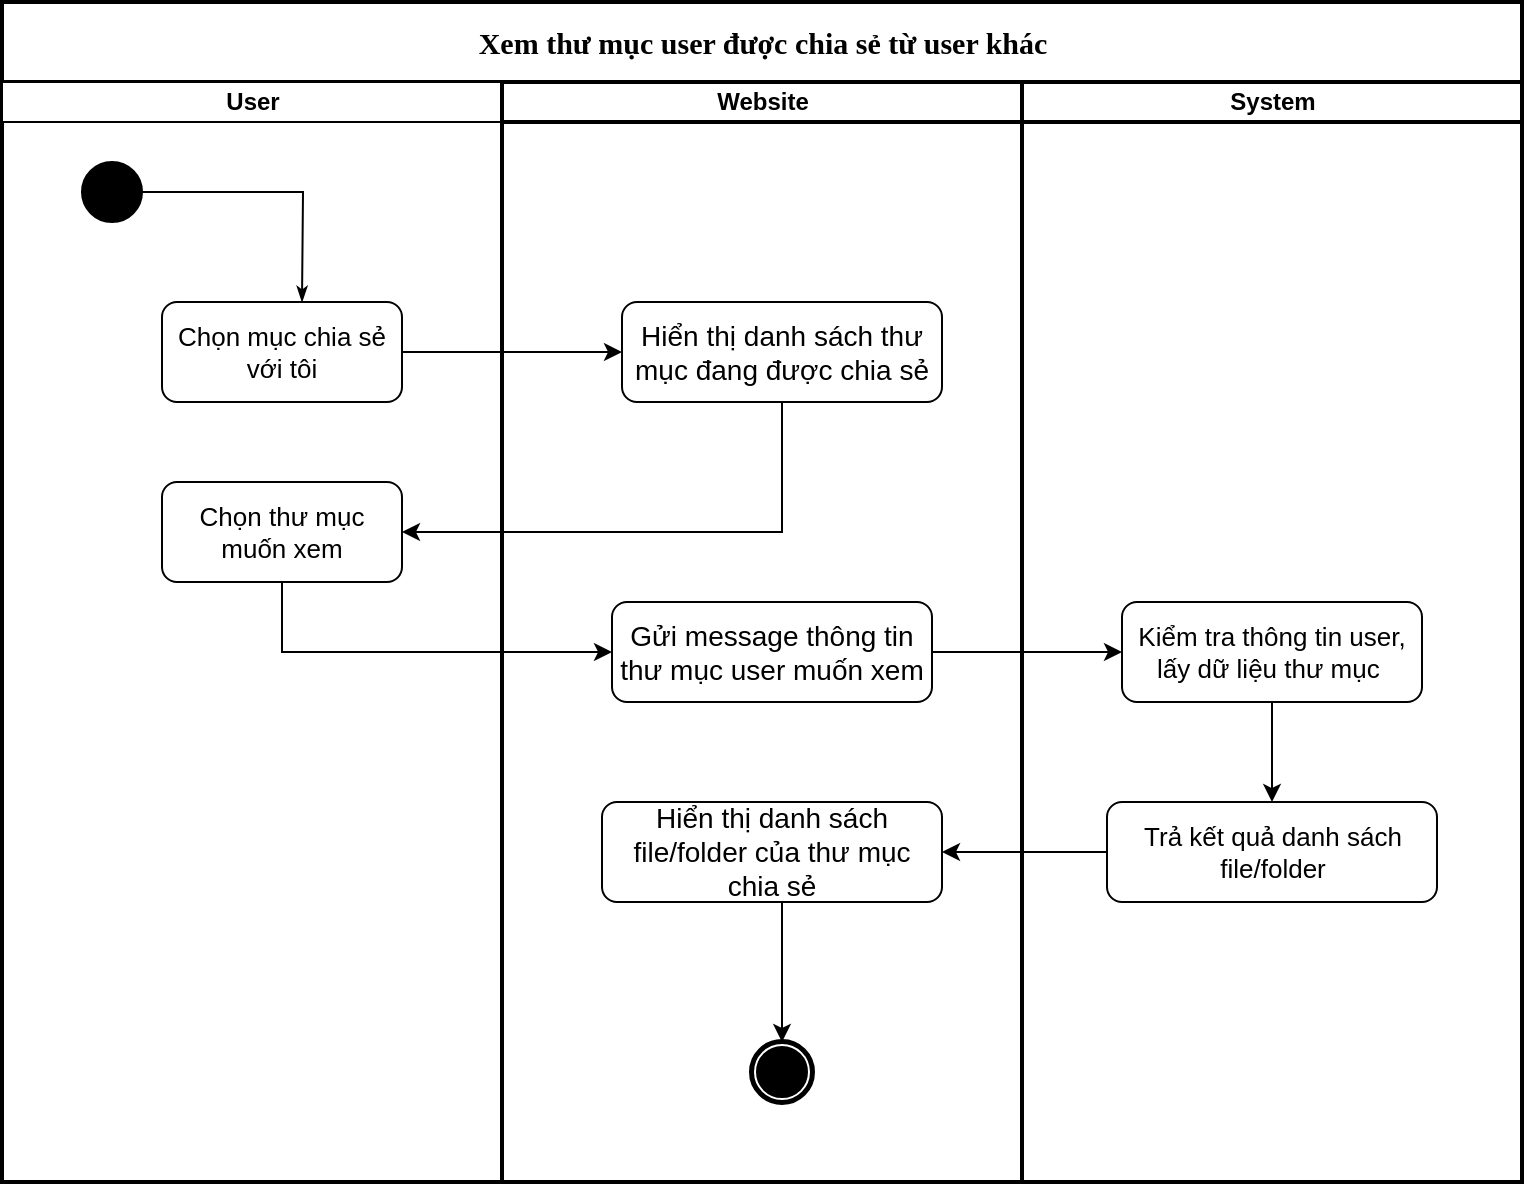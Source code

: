<mxfile version="20.7.4" type="device"><diagram name="Page-1" id="0783ab3e-0a74-02c8-0abd-f7b4e66b4bec"><mxGraphModel dx="910" dy="452" grid="1" gridSize="10" guides="1" tooltips="1" connect="1" arrows="1" fold="1" page="1" pageScale="1" pageWidth="850" pageHeight="1100" background="none" math="0" shadow="0"><root><mxCell id="0"/><mxCell id="1" parent="0"/><mxCell id="1c1d494c118603dd-1" value="&lt;font style=&quot;font-size: 15px;&quot;&gt;Xem thư mục user được chia sẻ từ user khác&lt;/font&gt;" style="swimlane;html=1;childLayout=stackLayout;startSize=40;rounded=0;shadow=0;comic=0;labelBackgroundColor=none;strokeWidth=2;fontFamily=Verdana;fontSize=12;align=center;" parent="1" vertex="1"><mxGeometry x="70" y="20" width="760" height="590" as="geometry"/></mxCell><mxCell id="1c1d494c118603dd-2" value="User" style="swimlane;html=1;startSize=20;" parent="1c1d494c118603dd-1" vertex="1"><mxGeometry y="40" width="250" height="550" as="geometry"/></mxCell><mxCell id="60571a20871a0731-4" value="" style="ellipse;whiteSpace=wrap;html=1;rounded=0;shadow=0;comic=0;labelBackgroundColor=none;strokeWidth=1;fillColor=#000000;fontFamily=Verdana;fontSize=12;align=center;" parent="1c1d494c118603dd-2" vertex="1"><mxGeometry x="40" y="40" width="30" height="30" as="geometry"/></mxCell><mxCell id="DjUkVJhvEn2aunxMX6Em-1" value="&lt;font style=&quot;font-size: 13px;&quot;&gt;Chọn mục chia sẻ với tôi&lt;/font&gt;" style="rounded=1;whiteSpace=wrap;html=1;" parent="1c1d494c118603dd-2" vertex="1"><mxGeometry x="80" y="110" width="120" height="50" as="geometry"/></mxCell><mxCell id="dftUVCnZaB7TYTYtWMPL-5" value="&lt;font style=&quot;font-size: 13px;&quot;&gt;Chọn thư mục muốn xem&lt;/font&gt;" style="rounded=1;whiteSpace=wrap;html=1;" parent="1c1d494c118603dd-2" vertex="1"><mxGeometry x="80" y="200" width="120" height="50" as="geometry"/></mxCell><mxCell id="DjUkVJhvEn2aunxMX6Em-3" value="" style="edgeStyle=orthogonalEdgeStyle;rounded=0;orthogonalLoop=1;jettySize=auto;html=1;fontSize=12;entryX=0;entryY=0.5;entryDx=0;entryDy=0;" parent="1c1d494c118603dd-1" source="DjUkVJhvEn2aunxMX6Em-1" target="dftUVCnZaB7TYTYtWMPL-3" edge="1"><mxGeometry relative="1" as="geometry"><mxPoint x="310" y="155" as="targetPoint"/></mxGeometry></mxCell><mxCell id="DjUkVJhvEn2aunxMX6Em-13" value="" style="edgeStyle=orthogonalEdgeStyle;rounded=0;orthogonalLoop=1;jettySize=auto;html=1;fontSize=12;entryX=1;entryY=0.5;entryDx=0;entryDy=0;exitX=0;exitY=0.5;exitDx=0;exitDy=0;" parent="1c1d494c118603dd-1" source="DjUkVJhvEn2aunxMX6Em-12" target="DjUkVJhvEn2aunxMX6Em-2" edge="1"><mxGeometry relative="1" as="geometry"><mxPoint x="480" y="325" as="sourcePoint"/></mxGeometry></mxCell><mxCell id="dftUVCnZaB7TYTYtWMPL-4" value="" style="edgeStyle=orthogonalEdgeStyle;rounded=0;orthogonalLoop=1;jettySize=auto;html=1;fontSize=12;exitX=0.5;exitY=1;exitDx=0;exitDy=0;entryX=1;entryY=0.5;entryDx=0;entryDy=0;" parent="1c1d494c118603dd-1" source="dftUVCnZaB7TYTYtWMPL-3" target="dftUVCnZaB7TYTYtWMPL-5" edge="1"><mxGeometry relative="1" as="geometry"><mxPoint x="562.5" y="285" as="sourcePoint"/><mxPoint x="210" y="240" as="targetPoint"/></mxGeometry></mxCell><mxCell id="dftUVCnZaB7TYTYtWMPL-12" value="" style="edgeStyle=orthogonalEdgeStyle;rounded=0;orthogonalLoop=1;jettySize=auto;html=1;fontSize=12;exitX=0.5;exitY=1;exitDx=0;exitDy=0;entryX=0;entryY=0.5;entryDx=0;entryDy=0;" parent="1c1d494c118603dd-1" source="dftUVCnZaB7TYTYtWMPL-5" target="dftUVCnZaB7TYTYtWMPL-11" edge="1"><mxGeometry relative="1" as="geometry"><mxPoint x="400" y="190" as="sourcePoint"/><mxPoint x="210" y="255" as="targetPoint"/></mxGeometry></mxCell><mxCell id="1c1d494c118603dd-3" value="Website" style="swimlane;html=1;startSize=20;strokeWidth=2;" parent="1c1d494c118603dd-1" vertex="1"><mxGeometry x="250" y="40" width="260" height="550" as="geometry"/></mxCell><mxCell id="DjUkVJhvEn2aunxMX6Em-2" value="Hiển thị danh sách file/folder của thư mục chia sẻ" style="rounded=1;whiteSpace=wrap;html=1;fontSize=14;" parent="1c1d494c118603dd-3" vertex="1"><mxGeometry x="50" y="360" width="170" height="50" as="geometry"/></mxCell><mxCell id="60571a20871a0731-5" value="" style="shape=mxgraph.bpmn.shape;html=1;verticalLabelPosition=bottom;labelBackgroundColor=#ffffff;verticalAlign=top;perimeter=ellipsePerimeter;outline=end;symbol=terminate;rounded=0;shadow=0;comic=0;strokeWidth=1;fontFamily=Verdana;fontSize=12;align=center;" parent="1c1d494c118603dd-3" vertex="1"><mxGeometry x="125" y="480" width="30" height="30" as="geometry"/></mxCell><mxCell id="DjUkVJhvEn2aunxMX6Em-37" value="" style="edgeStyle=orthogonalEdgeStyle;rounded=0;orthogonalLoop=1;jettySize=auto;html=1;fontSize=12;exitX=0.5;exitY=1;exitDx=0;exitDy=0;entryX=0.5;entryY=0;entryDx=0;entryDy=0;" parent="1c1d494c118603dd-3" source="DjUkVJhvEn2aunxMX6Em-2" target="60571a20871a0731-5" edge="1"><mxGeometry relative="1" as="geometry"><mxPoint x="120" y="370" as="sourcePoint"/><mxPoint x="130" y="700" as="targetPoint"/><Array as="points"><mxPoint x="140" y="470"/><mxPoint x="140" y="470"/></Array></mxGeometry></mxCell><mxCell id="dftUVCnZaB7TYTYtWMPL-3" value="Hiển thị danh sách thư mục đang được chia sẻ" style="rounded=1;whiteSpace=wrap;html=1;fontSize=14;" parent="1c1d494c118603dd-3" vertex="1"><mxGeometry x="60" y="110" width="160" height="50" as="geometry"/></mxCell><mxCell id="dftUVCnZaB7TYTYtWMPL-11" value="Gửi message thông tin thư mục user muốn xem" style="rounded=1;whiteSpace=wrap;html=1;fontSize=14;" parent="1c1d494c118603dd-3" vertex="1"><mxGeometry x="55" y="260" width="160" height="50" as="geometry"/></mxCell><mxCell id="1c1d494c118603dd-4" value="System" style="swimlane;html=1;startSize=20;strokeWidth=2;" parent="1c1d494c118603dd-1" vertex="1"><mxGeometry x="510" y="40" width="250" height="550" as="geometry"/></mxCell><mxCell id="1c1d494c118603dd-27" style="edgeStyle=orthogonalEdgeStyle;rounded=0;html=1;labelBackgroundColor=none;startArrow=none;startFill=0;startSize=5;endArrow=classicThin;endFill=1;endSize=5;jettySize=auto;orthogonalLoop=1;strokeWidth=1;fontFamily=Verdana;fontSize=12" parent="1c1d494c118603dd-4" source="60571a20871a0731-4" edge="1"><mxGeometry relative="1" as="geometry"><mxPoint x="-360" y="110" as="targetPoint"/></mxGeometry></mxCell><mxCell id="DjUkVJhvEn2aunxMX6Em-12" value="&lt;span style=&quot;font-size: 13px;&quot;&gt;Trả kết quả danh sách file/folder&lt;/span&gt;" style="rounded=1;whiteSpace=wrap;html=1;" parent="1c1d494c118603dd-4" vertex="1"><mxGeometry x="42.5" y="360" width="165" height="50" as="geometry"/></mxCell><mxCell id="DjUkVJhvEn2aunxMX6Em-20" value="" style="edgeStyle=orthogonalEdgeStyle;rounded=0;orthogonalLoop=1;jettySize=auto;html=1;fontSize=12;entryX=0.5;entryY=0;entryDx=0;entryDy=0;exitX=0.5;exitY=1;exitDx=0;exitDy=0;" parent="1c1d494c118603dd-4" source="dftUVCnZaB7TYTYtWMPL-1" target="DjUkVJhvEn2aunxMX6Em-12" edge="1"><mxGeometry relative="1" as="geometry"><mxPoint x="120" y="330" as="sourcePoint"/><mxPoint x="70" y="315" as="targetPoint"/></mxGeometry></mxCell><mxCell id="dftUVCnZaB7TYTYtWMPL-1" value="&lt;span style=&quot;font-size: 13px;&quot;&gt;Kiểm tra thông tin user, lấy dữ liệu thư mục&amp;nbsp;&lt;/span&gt;" style="rounded=1;whiteSpace=wrap;html=1;" parent="1c1d494c118603dd-4" vertex="1"><mxGeometry x="50" y="260" width="150" height="50" as="geometry"/></mxCell><mxCell id="dftUVCnZaB7TYTYtWMPL-13" value="" style="edgeStyle=orthogonalEdgeStyle;rounded=0;orthogonalLoop=1;jettySize=auto;html=1;fontSize=12;entryX=0;entryY=0.5;entryDx=0;entryDy=0;exitX=1;exitY=0.5;exitDx=0;exitDy=0;" parent="1c1d494c118603dd-1" source="dftUVCnZaB7TYTYtWMPL-11" target="dftUVCnZaB7TYTYtWMPL-1" edge="1"><mxGeometry relative="1" as="geometry"><mxPoint x="562.5" y="415" as="sourcePoint"/><mxPoint x="480" y="415" as="targetPoint"/></mxGeometry></mxCell></root></mxGraphModel></diagram></mxfile>